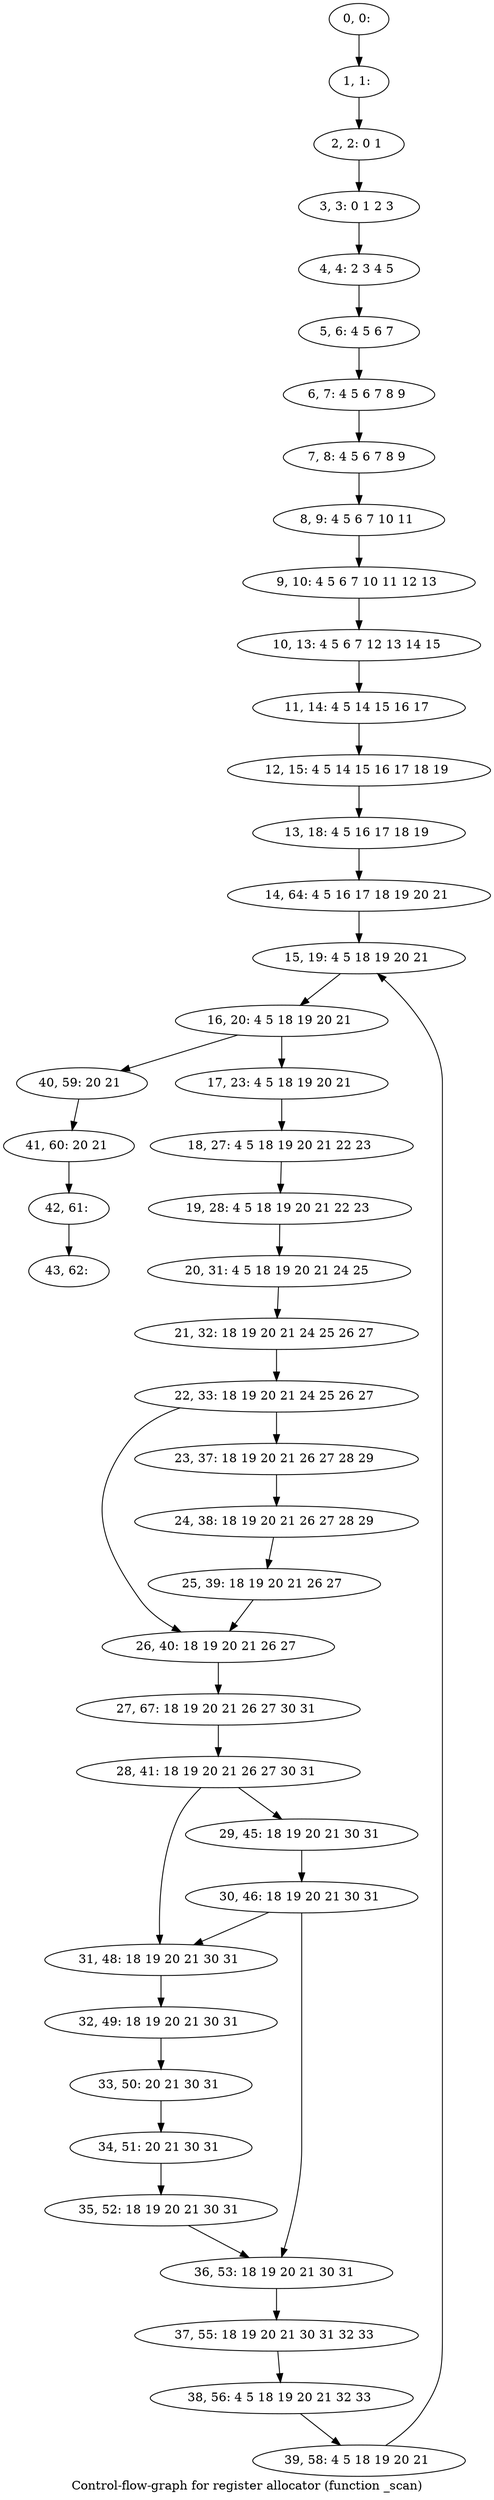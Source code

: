 digraph G {
graph [label="Control-flow-graph for register allocator (function _scan)"]
0[label="0, 0: "];
1[label="1, 1: "];
2[label="2, 2: 0 1 "];
3[label="3, 3: 0 1 2 3 "];
4[label="4, 4: 2 3 4 5 "];
5[label="5, 6: 4 5 6 7 "];
6[label="6, 7: 4 5 6 7 8 9 "];
7[label="7, 8: 4 5 6 7 8 9 "];
8[label="8, 9: 4 5 6 7 10 11 "];
9[label="9, 10: 4 5 6 7 10 11 12 13 "];
10[label="10, 13: 4 5 6 7 12 13 14 15 "];
11[label="11, 14: 4 5 14 15 16 17 "];
12[label="12, 15: 4 5 14 15 16 17 18 19 "];
13[label="13, 18: 4 5 16 17 18 19 "];
14[label="14, 64: 4 5 16 17 18 19 20 21 "];
15[label="15, 19: 4 5 18 19 20 21 "];
16[label="16, 20: 4 5 18 19 20 21 "];
17[label="17, 23: 4 5 18 19 20 21 "];
18[label="18, 27: 4 5 18 19 20 21 22 23 "];
19[label="19, 28: 4 5 18 19 20 21 22 23 "];
20[label="20, 31: 4 5 18 19 20 21 24 25 "];
21[label="21, 32: 18 19 20 21 24 25 26 27 "];
22[label="22, 33: 18 19 20 21 24 25 26 27 "];
23[label="23, 37: 18 19 20 21 26 27 28 29 "];
24[label="24, 38: 18 19 20 21 26 27 28 29 "];
25[label="25, 39: 18 19 20 21 26 27 "];
26[label="26, 40: 18 19 20 21 26 27 "];
27[label="27, 67: 18 19 20 21 26 27 30 31 "];
28[label="28, 41: 18 19 20 21 26 27 30 31 "];
29[label="29, 45: 18 19 20 21 30 31 "];
30[label="30, 46: 18 19 20 21 30 31 "];
31[label="31, 48: 18 19 20 21 30 31 "];
32[label="32, 49: 18 19 20 21 30 31 "];
33[label="33, 50: 20 21 30 31 "];
34[label="34, 51: 20 21 30 31 "];
35[label="35, 52: 18 19 20 21 30 31 "];
36[label="36, 53: 18 19 20 21 30 31 "];
37[label="37, 55: 18 19 20 21 30 31 32 33 "];
38[label="38, 56: 4 5 18 19 20 21 32 33 "];
39[label="39, 58: 4 5 18 19 20 21 "];
40[label="40, 59: 20 21 "];
41[label="41, 60: 20 21 "];
42[label="42, 61: "];
43[label="43, 62: "];
0->1 ;
1->2 ;
2->3 ;
3->4 ;
4->5 ;
5->6 ;
6->7 ;
7->8 ;
8->9 ;
9->10 ;
10->11 ;
11->12 ;
12->13 ;
13->14 ;
14->15 ;
15->16 ;
16->17 ;
16->40 ;
17->18 ;
18->19 ;
19->20 ;
20->21 ;
21->22 ;
22->23 ;
22->26 ;
23->24 ;
24->25 ;
25->26 ;
26->27 ;
27->28 ;
28->29 ;
28->31 ;
29->30 ;
30->31 ;
30->36 ;
31->32 ;
32->33 ;
33->34 ;
34->35 ;
35->36 ;
36->37 ;
37->38 ;
38->39 ;
39->15 ;
40->41 ;
41->42 ;
42->43 ;
}
